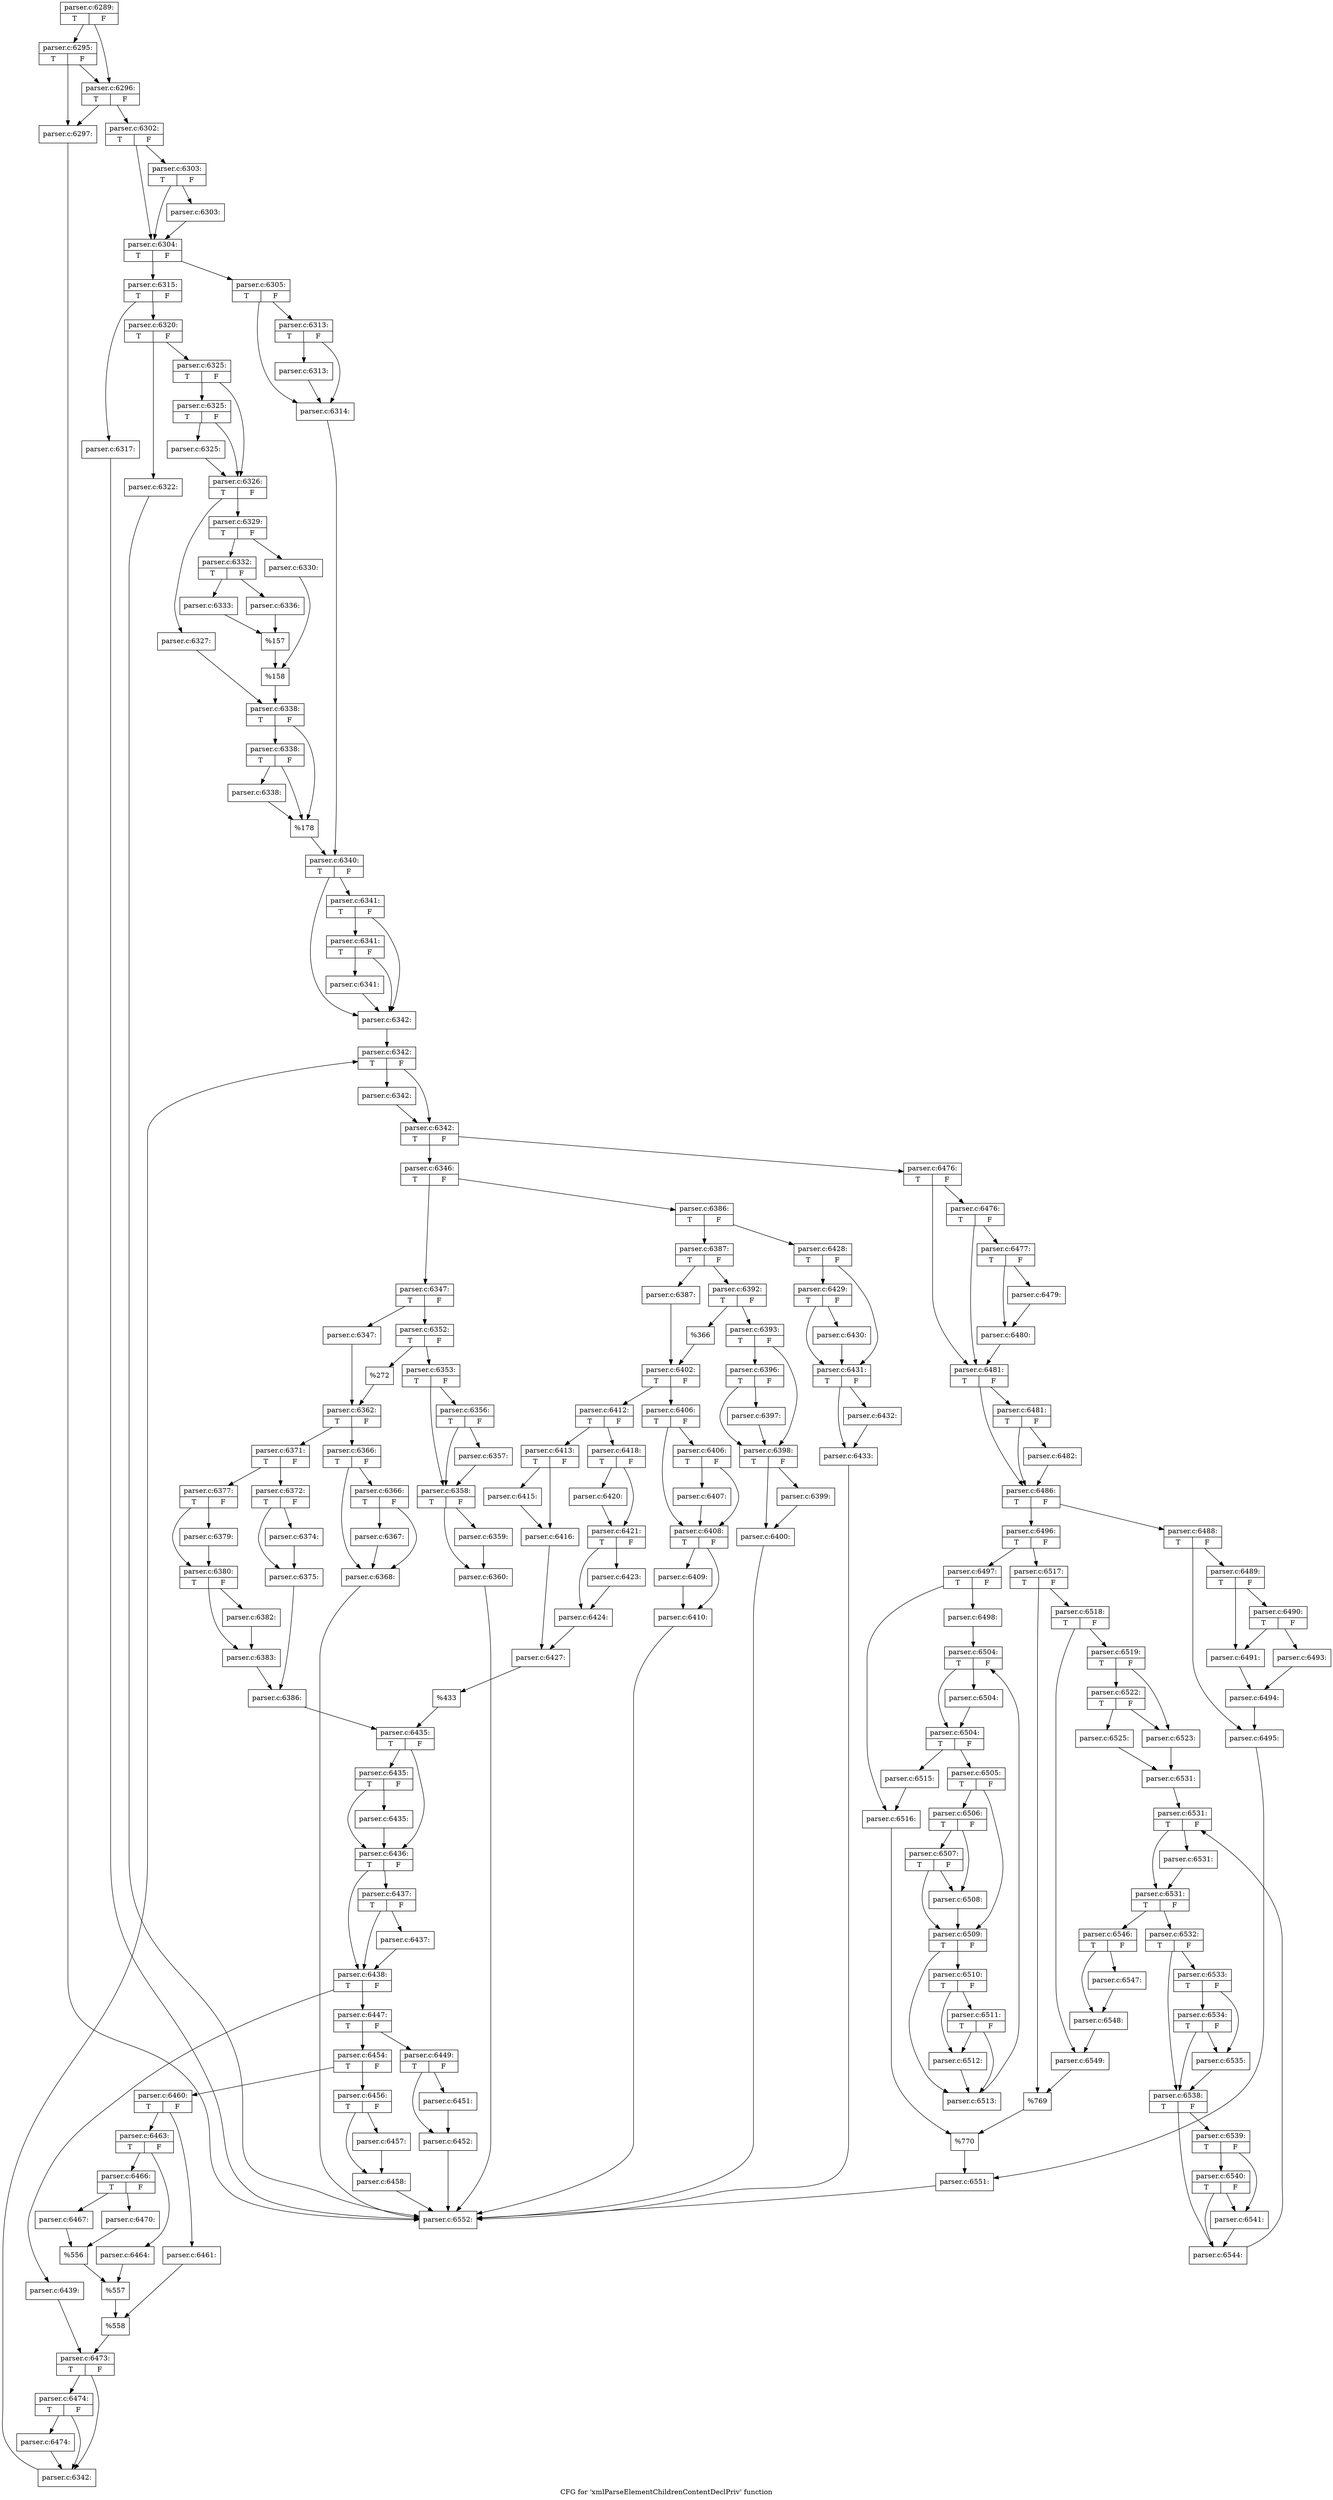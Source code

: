 digraph "CFG for 'xmlParseElementChildrenContentDeclPriv' function" {
	label="CFG for 'xmlParseElementChildrenContentDeclPriv' function";

	Node0x4b5bbc0 [shape=record,label="{parser.c:6289:|{<s0>T|<s1>F}}"];
	Node0x4b5bbc0 -> Node0x4b5d480;
	Node0x4b5bbc0 -> Node0x4b5d400;
	Node0x4b5d480 [shape=record,label="{parser.c:6295:|{<s0>T|<s1>F}}"];
	Node0x4b5d480 -> Node0x4b5d360;
	Node0x4b5d480 -> Node0x4b5d400;
	Node0x4b5d400 [shape=record,label="{parser.c:6296:|{<s0>T|<s1>F}}"];
	Node0x4b5d400 -> Node0x4b5d360;
	Node0x4b5d400 -> Node0x4b5d3b0;
	Node0x4b5d360 [shape=record,label="{parser.c:6297:}"];
	Node0x4b5d360 -> Node0x4b58d40;
	Node0x4b5d3b0 [shape=record,label="{parser.c:6302:|{<s0>T|<s1>F}}"];
	Node0x4b5d3b0 -> Node0x4b5e690;
	Node0x4b5d3b0 -> Node0x4b5e640;
	Node0x4b5e690 [shape=record,label="{parser.c:6303:|{<s0>T|<s1>F}}"];
	Node0x4b5e690 -> Node0x4b5e5f0;
	Node0x4b5e690 -> Node0x4b5e640;
	Node0x4b5e5f0 [shape=record,label="{parser.c:6303:}"];
	Node0x4b5e5f0 -> Node0x4b5e640;
	Node0x4b5e640 [shape=record,label="{parser.c:6304:|{<s0>T|<s1>F}}"];
	Node0x4b5e640 -> Node0x4b5f280;
	Node0x4b5e640 -> Node0x4b5f320;
	Node0x4b5f280 [shape=record,label="{parser.c:6305:|{<s0>T|<s1>F}}"];
	Node0x4b5f280 -> Node0x4b60890;
	Node0x4b5f280 -> Node0x4b60840;
	Node0x4b60890 [shape=record,label="{parser.c:6313:|{<s0>T|<s1>F}}"];
	Node0x4b60890 -> Node0x4b607f0;
	Node0x4b60890 -> Node0x4b60840;
	Node0x4b607f0 [shape=record,label="{parser.c:6313:}"];
	Node0x4b607f0 -> Node0x4b60840;
	Node0x4b60840 [shape=record,label="{parser.c:6314:}"];
	Node0x4b60840 -> Node0x4b5f2d0;
	Node0x4b5f320 [shape=record,label="{parser.c:6315:|{<s0>T|<s1>F}}"];
	Node0x4b5f320 -> Node0x4b617e0;
	Node0x4b5f320 -> Node0x4b61830;
	Node0x4b617e0 [shape=record,label="{parser.c:6317:}"];
	Node0x4b617e0 -> Node0x4b58d40;
	Node0x4b61830 [shape=record,label="{parser.c:6320:|{<s0>T|<s1>F}}"];
	Node0x4b61830 -> Node0x4b624e0;
	Node0x4b61830 -> Node0x4b62530;
	Node0x4b624e0 [shape=record,label="{parser.c:6322:}"];
	Node0x4b624e0 -> Node0x4b58d40;
	Node0x4b62530 [shape=record,label="{parser.c:6325:|{<s0>T|<s1>F}}"];
	Node0x4b62530 -> Node0x4b62c60;
	Node0x4b62530 -> Node0x4b62c10;
	Node0x4b62c60 [shape=record,label="{parser.c:6325:|{<s0>T|<s1>F}}"];
	Node0x4b62c60 -> Node0x4b62bc0;
	Node0x4b62c60 -> Node0x4b62c10;
	Node0x4b62bc0 [shape=record,label="{parser.c:6325:}"];
	Node0x4b62bc0 -> Node0x4b62c10;
	Node0x4b62c10 [shape=record,label="{parser.c:6326:|{<s0>T|<s1>F}}"];
	Node0x4b62c10 -> Node0x4b63850;
	Node0x4b62c10 -> Node0x4b638f0;
	Node0x4b63850 [shape=record,label="{parser.c:6327:}"];
	Node0x4b63850 -> Node0x4b638a0;
	Node0x4b638f0 [shape=record,label="{parser.c:6329:|{<s0>T|<s1>F}}"];
	Node0x4b638f0 -> Node0x4b642d0;
	Node0x4b638f0 -> Node0x4b64370;
	Node0x4b642d0 [shape=record,label="{parser.c:6330:}"];
	Node0x4b642d0 -> Node0x4b64320;
	Node0x4b64370 [shape=record,label="{parser.c:6332:|{<s0>T|<s1>F}}"];
	Node0x4b64370 -> Node0x4b64db0;
	Node0x4b64370 -> Node0x4b64e50;
	Node0x4b64db0 [shape=record,label="{parser.c:6333:}"];
	Node0x4b64db0 -> Node0x4b64e00;
	Node0x4b64e50 [shape=record,label="{parser.c:6336:}"];
	Node0x4b64e50 -> Node0x4b64e00;
	Node0x4b64e00 [shape=record,label="{%157}"];
	Node0x4b64e00 -> Node0x4b64320;
	Node0x4b64320 [shape=record,label="{%158}"];
	Node0x4b64320 -> Node0x4b638a0;
	Node0x4b638a0 [shape=record,label="{parser.c:6338:|{<s0>T|<s1>F}}"];
	Node0x4b638a0 -> Node0x4b65dc0;
	Node0x4b638a0 -> Node0x4b65d70;
	Node0x4b65dc0 [shape=record,label="{parser.c:6338:|{<s0>T|<s1>F}}"];
	Node0x4b65dc0 -> Node0x4b65d20;
	Node0x4b65dc0 -> Node0x4b65d70;
	Node0x4b65d20 [shape=record,label="{parser.c:6338:}"];
	Node0x4b65d20 -> Node0x4b65d70;
	Node0x4b65d70 [shape=record,label="{%178}"];
	Node0x4b65d70 -> Node0x4b5f2d0;
	Node0x4b5f2d0 [shape=record,label="{parser.c:6340:|{<s0>T|<s1>F}}"];
	Node0x4b5f2d0 -> Node0x4b66cb0;
	Node0x4b5f2d0 -> Node0x4b66be0;
	Node0x4b66cb0 [shape=record,label="{parser.c:6341:|{<s0>T|<s1>F}}"];
	Node0x4b66cb0 -> Node0x4b66c30;
	Node0x4b66cb0 -> Node0x4b66be0;
	Node0x4b66c30 [shape=record,label="{parser.c:6341:|{<s0>T|<s1>F}}"];
	Node0x4b66c30 -> Node0x4b66b90;
	Node0x4b66c30 -> Node0x4b66be0;
	Node0x4b66b90 [shape=record,label="{parser.c:6341:}"];
	Node0x4b66b90 -> Node0x4b66be0;
	Node0x4b66be0 [shape=record,label="{parser.c:6342:}"];
	Node0x4b66be0 -> Node0x4b67f10;
	Node0x4b67f10 [shape=record,label="{parser.c:6342:|{<s0>T|<s1>F}}"];
	Node0x4b67f10 -> Node0x4b68200;
	Node0x4b67f10 -> Node0x4b681b0;
	Node0x4b68200 [shape=record,label="{parser.c:6342:}"];
	Node0x4b68200 -> Node0x4b681b0;
	Node0x4b681b0 [shape=record,label="{parser.c:6342:|{<s0>T|<s1>F}}"];
	Node0x4b681b0 -> Node0x4b68a50;
	Node0x4b681b0 -> Node0x4b68130;
	Node0x4b68a50 [shape=record,label="{parser.c:6346:|{<s0>T|<s1>F}}"];
	Node0x4b68a50 -> Node0x4b68c40;
	Node0x4b68a50 -> Node0x4b68ce0;
	Node0x4b68c40 [shape=record,label="{parser.c:6347:|{<s0>T|<s1>F}}"];
	Node0x4b68c40 -> Node0x4b69300;
	Node0x4b68c40 -> Node0x4b693a0;
	Node0x4b69300 [shape=record,label="{parser.c:6347:}"];
	Node0x4b69300 -> Node0x4b69350;
	Node0x4b693a0 [shape=record,label="{parser.c:6352:|{<s0>T|<s1>F}}"];
	Node0x4b693a0 -> Node0x4b69ac0;
	Node0x4b693a0 -> Node0x4b69b10;
	Node0x4b69ac0 [shape=record,label="{parser.c:6353:|{<s0>T|<s1>F}}"];
	Node0x4b69ac0 -> Node0x4b6a730;
	Node0x4b69ac0 -> Node0x4b6a6e0;
	Node0x4b6a730 [shape=record,label="{parser.c:6356:|{<s0>T|<s1>F}}"];
	Node0x4b6a730 -> Node0x4b6a690;
	Node0x4b6a730 -> Node0x4b6a6e0;
	Node0x4b6a690 [shape=record,label="{parser.c:6357:}"];
	Node0x4b6a690 -> Node0x4b6a6e0;
	Node0x4b6a6e0 [shape=record,label="{parser.c:6358:|{<s0>T|<s1>F}}"];
	Node0x4b6a6e0 -> Node0x4b6b100;
	Node0x4b6a6e0 -> Node0x4b6b150;
	Node0x4b6b100 [shape=record,label="{parser.c:6359:}"];
	Node0x4b6b100 -> Node0x4b6b150;
	Node0x4b6b150 [shape=record,label="{parser.c:6360:}"];
	Node0x4b6b150 -> Node0x4b58d40;
	Node0x4b69b10 [shape=record,label="{%272}"];
	Node0x4b69b10 -> Node0x4b69350;
	Node0x4b69350 [shape=record,label="{parser.c:6362:|{<s0>T|<s1>F}}"];
	Node0x4b69350 -> Node0x4b6bf60;
	Node0x4b69350 -> Node0x4b6bfb0;
	Node0x4b6bf60 [shape=record,label="{parser.c:6366:|{<s0>T|<s1>F}}"];
	Node0x4b6bf60 -> Node0x4b6c410;
	Node0x4b6bf60 -> Node0x4b6c3c0;
	Node0x4b6c410 [shape=record,label="{parser.c:6366:|{<s0>T|<s1>F}}"];
	Node0x4b6c410 -> Node0x4b6c370;
	Node0x4b6c410 -> Node0x4b6c3c0;
	Node0x4b6c370 [shape=record,label="{parser.c:6367:}"];
	Node0x4b6c370 -> Node0x4b6c3c0;
	Node0x4b6c3c0 [shape=record,label="{parser.c:6368:}"];
	Node0x4b6c3c0 -> Node0x4b58d40;
	Node0x4b6bfb0 [shape=record,label="{parser.c:6371:|{<s0>T|<s1>F}}"];
	Node0x4b6bfb0 -> Node0x4b6d200;
	Node0x4b6bfb0 -> Node0x4b6d2a0;
	Node0x4b6d200 [shape=record,label="{parser.c:6372:|{<s0>T|<s1>F}}"];
	Node0x4b6d200 -> Node0x4b6d8a0;
	Node0x4b6d200 -> Node0x4b6d8f0;
	Node0x4b6d8a0 [shape=record,label="{parser.c:6374:}"];
	Node0x4b6d8a0 -> Node0x4b6d8f0;
	Node0x4b6d8f0 [shape=record,label="{parser.c:6375:}"];
	Node0x4b6d8f0 -> Node0x4b6d250;
	Node0x4b6d2a0 [shape=record,label="{parser.c:6377:|{<s0>T|<s1>F}}"];
	Node0x4b6d2a0 -> Node0x4b6e530;
	Node0x4b6d2a0 -> Node0x4b6e580;
	Node0x4b6e530 [shape=record,label="{parser.c:6379:}"];
	Node0x4b6e530 -> Node0x4b6e580;
	Node0x4b6e580 [shape=record,label="{parser.c:6380:|{<s0>T|<s1>F}}"];
	Node0x4b6e580 -> Node0x4b6ee40;
	Node0x4b6e580 -> Node0x4b6ee90;
	Node0x4b6ee40 [shape=record,label="{parser.c:6382:}"];
	Node0x4b6ee40 -> Node0x4b6ee90;
	Node0x4b6ee90 [shape=record,label="{parser.c:6383:}"];
	Node0x4b6ee90 -> Node0x4b6d250;
	Node0x4b6d250 [shape=record,label="{parser.c:6386:}"];
	Node0x4b6d250 -> Node0x4b68c90;
	Node0x4b68ce0 [shape=record,label="{parser.c:6386:|{<s0>T|<s1>F}}"];
	Node0x4b68ce0 -> Node0x4b6f8e0;
	Node0x4b68ce0 -> Node0x4b6f980;
	Node0x4b6f8e0 [shape=record,label="{parser.c:6387:|{<s0>T|<s1>F}}"];
	Node0x4b6f8e0 -> Node0x4b70000;
	Node0x4b6f8e0 -> Node0x4b700a0;
	Node0x4b70000 [shape=record,label="{parser.c:6387:}"];
	Node0x4b70000 -> Node0x4b70050;
	Node0x4b700a0 [shape=record,label="{parser.c:6392:|{<s0>T|<s1>F}}"];
	Node0x4b700a0 -> Node0x4b707c0;
	Node0x4b700a0 -> Node0x4b70810;
	Node0x4b707c0 [shape=record,label="{parser.c:6393:|{<s0>T|<s1>F}}"];
	Node0x4b707c0 -> Node0x4b71270;
	Node0x4b707c0 -> Node0x4b71220;
	Node0x4b71270 [shape=record,label="{parser.c:6396:|{<s0>T|<s1>F}}"];
	Node0x4b71270 -> Node0x4b711d0;
	Node0x4b71270 -> Node0x4b71220;
	Node0x4b711d0 [shape=record,label="{parser.c:6397:}"];
	Node0x4b711d0 -> Node0x4b71220;
	Node0x4b71220 [shape=record,label="{parser.c:6398:|{<s0>T|<s1>F}}"];
	Node0x4b71220 -> Node0x4b71bd0;
	Node0x4b71220 -> Node0x4b71c20;
	Node0x4b71bd0 [shape=record,label="{parser.c:6399:}"];
	Node0x4b71bd0 -> Node0x4b71c20;
	Node0x4b71c20 [shape=record,label="{parser.c:6400:}"];
	Node0x4b71c20 -> Node0x4b58d40;
	Node0x4b70810 [shape=record,label="{%366}"];
	Node0x4b70810 -> Node0x4b70050;
	Node0x4b70050 [shape=record,label="{parser.c:6402:|{<s0>T|<s1>F}}"];
	Node0x4b70050 -> Node0x4b72a30;
	Node0x4b70050 -> Node0x4b72a80;
	Node0x4b72a30 [shape=record,label="{parser.c:6406:|{<s0>T|<s1>F}}"];
	Node0x4b72a30 -> Node0x4b72ee0;
	Node0x4b72a30 -> Node0x4b72e90;
	Node0x4b72ee0 [shape=record,label="{parser.c:6406:|{<s0>T|<s1>F}}"];
	Node0x4b72ee0 -> Node0x4b72e40;
	Node0x4b72ee0 -> Node0x4b72e90;
	Node0x4b72e40 [shape=record,label="{parser.c:6407:}"];
	Node0x4b72e40 -> Node0x4b72e90;
	Node0x4b72e90 [shape=record,label="{parser.c:6408:|{<s0>T|<s1>F}}"];
	Node0x4b72e90 -> Node0x4b737e0;
	Node0x4b72e90 -> Node0x4b73830;
	Node0x4b737e0 [shape=record,label="{parser.c:6409:}"];
	Node0x4b737e0 -> Node0x4b73830;
	Node0x4b73830 [shape=record,label="{parser.c:6410:}"];
	Node0x4b73830 -> Node0x4b58d40;
	Node0x4b72a80 [shape=record,label="{parser.c:6412:|{<s0>T|<s1>F}}"];
	Node0x4b72a80 -> Node0x4b740a0;
	Node0x4b72a80 -> Node0x4b74140;
	Node0x4b740a0 [shape=record,label="{parser.c:6413:|{<s0>T|<s1>F}}"];
	Node0x4b740a0 -> Node0x4b74740;
	Node0x4b740a0 -> Node0x4b74790;
	Node0x4b74740 [shape=record,label="{parser.c:6415:}"];
	Node0x4b74740 -> Node0x4b74790;
	Node0x4b74790 [shape=record,label="{parser.c:6416:}"];
	Node0x4b74790 -> Node0x4b740f0;
	Node0x4b74140 [shape=record,label="{parser.c:6418:|{<s0>T|<s1>F}}"];
	Node0x4b74140 -> Node0x4b753d0;
	Node0x4b74140 -> Node0x4b75420;
	Node0x4b753d0 [shape=record,label="{parser.c:6420:}"];
	Node0x4b753d0 -> Node0x4b75420;
	Node0x4b75420 [shape=record,label="{parser.c:6421:|{<s0>T|<s1>F}}"];
	Node0x4b75420 -> Node0x4b75ce0;
	Node0x4b75420 -> Node0x4b75d30;
	Node0x4b75ce0 [shape=record,label="{parser.c:6423:}"];
	Node0x4b75ce0 -> Node0x4b75d30;
	Node0x4b75d30 [shape=record,label="{parser.c:6424:}"];
	Node0x4b75d30 -> Node0x4b740f0;
	Node0x4b740f0 [shape=record,label="{parser.c:6427:}"];
	Node0x4b740f0 -> Node0x4b6f930;
	Node0x4b6f980 [shape=record,label="{parser.c:6428:|{<s0>T|<s1>F}}"];
	Node0x4b6f980 -> Node0x4b76a70;
	Node0x4b6f980 -> Node0x4b76a20;
	Node0x4b76a70 [shape=record,label="{parser.c:6429:|{<s0>T|<s1>F}}"];
	Node0x4b76a70 -> Node0x4b769d0;
	Node0x4b76a70 -> Node0x4b76a20;
	Node0x4b769d0 [shape=record,label="{parser.c:6430:}"];
	Node0x4b769d0 -> Node0x4b76a20;
	Node0x4b76a20 [shape=record,label="{parser.c:6431:|{<s0>T|<s1>F}}"];
	Node0x4b76a20 -> Node0x4b773d0;
	Node0x4b76a20 -> Node0x4b77420;
	Node0x4b773d0 [shape=record,label="{parser.c:6432:}"];
	Node0x4b773d0 -> Node0x4b77420;
	Node0x4b77420 [shape=record,label="{parser.c:6433:}"];
	Node0x4b77420 -> Node0x4b58d40;
	Node0x4b6f930 [shape=record,label="{%433}"];
	Node0x4b6f930 -> Node0x4b68c90;
	Node0x4b68c90 [shape=record,label="{parser.c:6435:|{<s0>T|<s1>F}}"];
	Node0x4b68c90 -> Node0x4b77d90;
	Node0x4b68c90 -> Node0x4b77d40;
	Node0x4b77d90 [shape=record,label="{parser.c:6435:|{<s0>T|<s1>F}}"];
	Node0x4b77d90 -> Node0x4b77cf0;
	Node0x4b77d90 -> Node0x4b77d40;
	Node0x4b77cf0 [shape=record,label="{parser.c:6435:}"];
	Node0x4b77cf0 -> Node0x4b77d40;
	Node0x4b77d40 [shape=record,label="{parser.c:6436:|{<s0>T|<s1>F}}"];
	Node0x4b77d40 -> Node0x4b78b10;
	Node0x4b77d40 -> Node0x4b78ac0;
	Node0x4b78b10 [shape=record,label="{parser.c:6437:|{<s0>T|<s1>F}}"];
	Node0x4b78b10 -> Node0x4b78a70;
	Node0x4b78b10 -> Node0x4b78ac0;
	Node0x4b78a70 [shape=record,label="{parser.c:6437:}"];
	Node0x4b78a70 -> Node0x4b78ac0;
	Node0x4b78ac0 [shape=record,label="{parser.c:6438:|{<s0>T|<s1>F}}"];
	Node0x4b78ac0 -> Node0x4b79700;
	Node0x4b78ac0 -> Node0x4b797a0;
	Node0x4b79700 [shape=record,label="{parser.c:6439:}"];
	Node0x4b79700 -> Node0x4b79750;
	Node0x4b797a0 [shape=record,label="{parser.c:6447:|{<s0>T|<s1>F}}"];
	Node0x4b797a0 -> Node0x4b7aeb0;
	Node0x4b797a0 -> Node0x4b7af00;
	Node0x4b7aeb0 [shape=record,label="{parser.c:6449:|{<s0>T|<s1>F}}"];
	Node0x4b7aeb0 -> Node0x4b7b4b0;
	Node0x4b7aeb0 -> Node0x4b7b500;
	Node0x4b7b4b0 [shape=record,label="{parser.c:6451:}"];
	Node0x4b7b4b0 -> Node0x4b7b500;
	Node0x4b7b500 [shape=record,label="{parser.c:6452:}"];
	Node0x4b7b500 -> Node0x4b58d40;
	Node0x4b7af00 [shape=record,label="{parser.c:6454:|{<s0>T|<s1>F}}"];
	Node0x4b7af00 -> Node0x4b7c1c0;
	Node0x4b7af00 -> Node0x4b7c210;
	Node0x4b7c1c0 [shape=record,label="{parser.c:6456:|{<s0>T|<s1>F}}"];
	Node0x4b7c1c0 -> Node0x4b7c5d0;
	Node0x4b7c1c0 -> Node0x4b7c620;
	Node0x4b7c5d0 [shape=record,label="{parser.c:6457:}"];
	Node0x4b7c5d0 -> Node0x4b7c620;
	Node0x4b7c620 [shape=record,label="{parser.c:6458:}"];
	Node0x4b7c620 -> Node0x4b58d40;
	Node0x4b7c210 [shape=record,label="{parser.c:6460:|{<s0>T|<s1>F}}"];
	Node0x4b7c210 -> Node0x4b7ce30;
	Node0x4b7c210 -> Node0x4b7ced0;
	Node0x4b7ce30 [shape=record,label="{parser.c:6461:}"];
	Node0x4b7ce30 -> Node0x4b7ce80;
	Node0x4b7ced0 [shape=record,label="{parser.c:6463:|{<s0>T|<s1>F}}"];
	Node0x4b7ced0 -> Node0x4b7d910;
	Node0x4b7ced0 -> Node0x4b7d9b0;
	Node0x4b7d910 [shape=record,label="{parser.c:6464:}"];
	Node0x4b7d910 -> Node0x4b7d960;
	Node0x4b7d9b0 [shape=record,label="{parser.c:6466:|{<s0>T|<s1>F}}"];
	Node0x4b7d9b0 -> Node0x4b7e3f0;
	Node0x4b7d9b0 -> Node0x4b7e490;
	Node0x4b7e3f0 [shape=record,label="{parser.c:6467:}"];
	Node0x4b7e3f0 -> Node0x4b7e440;
	Node0x4b7e490 [shape=record,label="{parser.c:6470:}"];
	Node0x4b7e490 -> Node0x4b7e440;
	Node0x4b7e440 [shape=record,label="{%556}"];
	Node0x4b7e440 -> Node0x4b7d960;
	Node0x4b7d960 [shape=record,label="{%557}"];
	Node0x4b7d960 -> Node0x4b7ce80;
	Node0x4b7ce80 [shape=record,label="{%558}"];
	Node0x4b7ce80 -> Node0x4b79750;
	Node0x4b79750 [shape=record,label="{parser.c:6473:|{<s0>T|<s1>F}}"];
	Node0x4b79750 -> Node0x4b7f610;
	Node0x4b79750 -> Node0x4b7f5c0;
	Node0x4b7f610 [shape=record,label="{parser.c:6474:|{<s0>T|<s1>F}}"];
	Node0x4b7f610 -> Node0x4b7f570;
	Node0x4b7f610 -> Node0x4b7f5c0;
	Node0x4b7f570 [shape=record,label="{parser.c:6474:}"];
	Node0x4b7f570 -> Node0x4b7f5c0;
	Node0x4b7f5c0 [shape=record,label="{parser.c:6342:}"];
	Node0x4b7f5c0 -> Node0x4b67f10;
	Node0x4b68130 [shape=record,label="{parser.c:6476:|{<s0>T|<s1>F}}"];
	Node0x4b68130 -> Node0x4b80330;
	Node0x4b68130 -> Node0x4b802e0;
	Node0x4b80330 [shape=record,label="{parser.c:6476:|{<s0>T|<s1>F}}"];
	Node0x4b80330 -> Node0x4b80290;
	Node0x4b80330 -> Node0x4b802e0;
	Node0x4b80290 [shape=record,label="{parser.c:6477:|{<s0>T|<s1>F}}"];
	Node0x4b80290 -> Node0x4b80b60;
	Node0x4b80290 -> Node0x4b80bb0;
	Node0x4b80b60 [shape=record,label="{parser.c:6479:}"];
	Node0x4b80b60 -> Node0x4b80bb0;
	Node0x4b80bb0 [shape=record,label="{parser.c:6480:}"];
	Node0x4b80bb0 -> Node0x4b802e0;
	Node0x4b802e0 [shape=record,label="{parser.c:6481:|{<s0>T|<s1>F}}"];
	Node0x4b802e0 -> Node0x4b81390;
	Node0x4b802e0 -> Node0x4b81340;
	Node0x4b81390 [shape=record,label="{parser.c:6481:|{<s0>T|<s1>F}}"];
	Node0x4b81390 -> Node0x4b812f0;
	Node0x4b81390 -> Node0x4b81340;
	Node0x4b812f0 [shape=record,label="{parser.c:6482:}"];
	Node0x4b812f0 -> Node0x4b81340;
	Node0x4b81340 [shape=record,label="{parser.c:6486:|{<s0>T|<s1>F}}"];
	Node0x4b81340 -> Node0x4b82190;
	Node0x4b81340 -> Node0x4b82230;
	Node0x4b82190 [shape=record,label="{parser.c:6488:|{<s0>T|<s1>F}}"];
	Node0x4b82190 -> Node0x4b828b0;
	Node0x4b82190 -> Node0x4b82900;
	Node0x4b828b0 [shape=record,label="{parser.c:6489:|{<s0>T|<s1>F}}"];
	Node0x4b828b0 -> Node0x4b82c60;
	Node0x4b828b0 -> Node0x4b82d50;
	Node0x4b82d50 [shape=record,label="{parser.c:6490:|{<s0>T|<s1>F}}"];
	Node0x4b82d50 -> Node0x4b82c60;
	Node0x4b82d50 -> Node0x4b82d00;
	Node0x4b82c60 [shape=record,label="{parser.c:6491:}"];
	Node0x4b82c60 -> Node0x4b82cb0;
	Node0x4b82d00 [shape=record,label="{parser.c:6493:}"];
	Node0x4b82d00 -> Node0x4b82cb0;
	Node0x4b82cb0 [shape=record,label="{parser.c:6494:}"];
	Node0x4b82cb0 -> Node0x4b82900;
	Node0x4b82900 [shape=record,label="{parser.c:6495:}"];
	Node0x4b82900 -> Node0x4b821e0;
	Node0x4b82230 [shape=record,label="{parser.c:6496:|{<s0>T|<s1>F}}"];
	Node0x4b82230 -> Node0x4b83ce0;
	Node0x4b82230 -> Node0x4b83d80;
	Node0x4b83ce0 [shape=record,label="{parser.c:6497:|{<s0>T|<s1>F}}"];
	Node0x4b83ce0 -> Node0x4b84400;
	Node0x4b83ce0 -> Node0x4b84450;
	Node0x4b84400 [shape=record,label="{parser.c:6498:}"];
	Node0x4b84400 -> Node0x4b84a90;
	Node0x4b84a90 [shape=record,label="{parser.c:6504:|{<s0>T|<s1>F}}"];
	Node0x4b84a90 -> Node0x4b84d80;
	Node0x4b84a90 -> Node0x4b84d30;
	Node0x4b84d80 [shape=record,label="{parser.c:6504:}"];
	Node0x4b84d80 -> Node0x4b84d30;
	Node0x4b84d30 [shape=record,label="{parser.c:6504:|{<s0>T|<s1>F}}"];
	Node0x4b84d30 -> Node0x4b852e0;
	Node0x4b84d30 -> Node0x4b84cb0;
	Node0x4b852e0 [shape=record,label="{parser.c:6505:|{<s0>T|<s1>F}}"];
	Node0x4b852e0 -> Node0x4b85570;
	Node0x4b852e0 -> Node0x4b85520;
	Node0x4b85570 [shape=record,label="{parser.c:6506:|{<s0>T|<s1>F}}"];
	Node0x4b85570 -> Node0x4b854d0;
	Node0x4b85570 -> Node0x4b859c0;
	Node0x4b859c0 [shape=record,label="{parser.c:6507:|{<s0>T|<s1>F}}"];
	Node0x4b859c0 -> Node0x4b854d0;
	Node0x4b859c0 -> Node0x4b85520;
	Node0x4b854d0 [shape=record,label="{parser.c:6508:}"];
	Node0x4b854d0 -> Node0x4b85520;
	Node0x4b85520 [shape=record,label="{parser.c:6509:|{<s0>T|<s1>F}}"];
	Node0x4b85520 -> Node0x4b867e0;
	Node0x4b85520 -> Node0x4b86790;
	Node0x4b867e0 [shape=record,label="{parser.c:6510:|{<s0>T|<s1>F}}"];
	Node0x4b867e0 -> Node0x4b86740;
	Node0x4b867e0 -> Node0x4b86c20;
	Node0x4b86c20 [shape=record,label="{parser.c:6511:|{<s0>T|<s1>F}}"];
	Node0x4b86c20 -> Node0x4b86740;
	Node0x4b86c20 -> Node0x4b86790;
	Node0x4b86740 [shape=record,label="{parser.c:6512:}"];
	Node0x4b86740 -> Node0x4b86790;
	Node0x4b86790 [shape=record,label="{parser.c:6513:}"];
	Node0x4b86790 -> Node0x4b84a90;
	Node0x4b84cb0 [shape=record,label="{parser.c:6515:}"];
	Node0x4b84cb0 -> Node0x4b84450;
	Node0x4b84450 [shape=record,label="{parser.c:6516:}"];
	Node0x4b84450 -> Node0x4b83d30;
	Node0x4b83d80 [shape=record,label="{parser.c:6517:|{<s0>T|<s1>F}}"];
	Node0x4b83d80 -> Node0x4b87fa0;
	Node0x4b83d80 -> Node0x4b87ff0;
	Node0x4b87fa0 [shape=record,label="{parser.c:6518:|{<s0>T|<s1>F}}"];
	Node0x4b87fa0 -> Node0x4b88670;
	Node0x4b87fa0 -> Node0x4b886c0;
	Node0x4b88670 [shape=record,label="{parser.c:6519:|{<s0>T|<s1>F}}"];
	Node0x4b88670 -> Node0x4b88d30;
	Node0x4b88670 -> Node0x4b88e20;
	Node0x4b88e20 [shape=record,label="{parser.c:6522:|{<s0>T|<s1>F}}"];
	Node0x4b88e20 -> Node0x4b88d30;
	Node0x4b88e20 -> Node0x4b88dd0;
	Node0x4b88d30 [shape=record,label="{parser.c:6523:}"];
	Node0x4b88d30 -> Node0x4b88d80;
	Node0x4b88dd0 [shape=record,label="{parser.c:6525:}"];
	Node0x4b88dd0 -> Node0x4b88d80;
	Node0x4b88d80 [shape=record,label="{parser.c:6531:}"];
	Node0x4b88d80 -> Node0x4b89a70;
	Node0x4b89a70 [shape=record,label="{parser.c:6531:|{<s0>T|<s1>F}}"];
	Node0x4b89a70 -> Node0x4b89d60;
	Node0x4b89a70 -> Node0x4b89d10;
	Node0x4b89d60 [shape=record,label="{parser.c:6531:}"];
	Node0x4b89d60 -> Node0x4b89d10;
	Node0x4b89d10 [shape=record,label="{parser.c:6531:|{<s0>T|<s1>F}}"];
	Node0x4b89d10 -> Node0x4b8a360;
	Node0x4b89d10 -> Node0x4b89c90;
	Node0x4b8a360 [shape=record,label="{parser.c:6532:|{<s0>T|<s1>F}}"];
	Node0x4b8a360 -> Node0x4b8a5f0;
	Node0x4b8a360 -> Node0x4b8a5a0;
	Node0x4b8a5f0 [shape=record,label="{parser.c:6533:|{<s0>T|<s1>F}}"];
	Node0x4b8a5f0 -> Node0x4b8a550;
	Node0x4b8a5f0 -> Node0x4b8a9d0;
	Node0x4b8a9d0 [shape=record,label="{parser.c:6534:|{<s0>T|<s1>F}}"];
	Node0x4b8a9d0 -> Node0x4b8a550;
	Node0x4b8a9d0 -> Node0x4b8a5a0;
	Node0x4b8a550 [shape=record,label="{parser.c:6535:}"];
	Node0x4b8a550 -> Node0x4b8a5a0;
	Node0x4b8a5a0 [shape=record,label="{parser.c:6538:|{<s0>T|<s1>F}}"];
	Node0x4b8a5a0 -> Node0x4b8b9d0;
	Node0x4b8a5a0 -> Node0x4b8b980;
	Node0x4b8b9d0 [shape=record,label="{parser.c:6539:|{<s0>T|<s1>F}}"];
	Node0x4b8b9d0 -> Node0x4b8b930;
	Node0x4b8b9d0 -> Node0x4b8be10;
	Node0x4b8be10 [shape=record,label="{parser.c:6540:|{<s0>T|<s1>F}}"];
	Node0x4b8be10 -> Node0x4b8b930;
	Node0x4b8be10 -> Node0x4b8b980;
	Node0x4b8b930 [shape=record,label="{parser.c:6541:}"];
	Node0x4b8b930 -> Node0x4b8b980;
	Node0x4b8b980 [shape=record,label="{parser.c:6544:}"];
	Node0x4b8b980 -> Node0x4b89a70;
	Node0x4b89c90 [shape=record,label="{parser.c:6546:|{<s0>T|<s1>F}}"];
	Node0x4b89c90 -> Node0x4b8d0a0;
	Node0x4b89c90 -> Node0x4b8d0f0;
	Node0x4b8d0a0 [shape=record,label="{parser.c:6547:}"];
	Node0x4b8d0a0 -> Node0x4b8d0f0;
	Node0x4b8d0f0 [shape=record,label="{parser.c:6548:}"];
	Node0x4b8d0f0 -> Node0x4b886c0;
	Node0x4b886c0 [shape=record,label="{parser.c:6549:}"];
	Node0x4b886c0 -> Node0x4b87ff0;
	Node0x4b87ff0 [shape=record,label="{%769}"];
	Node0x4b87ff0 -> Node0x4b83d30;
	Node0x4b83d30 [shape=record,label="{%770}"];
	Node0x4b83d30 -> Node0x4b821e0;
	Node0x4b821e0 [shape=record,label="{parser.c:6551:}"];
	Node0x4b821e0 -> Node0x4b58d40;
	Node0x4b58d40 [shape=record,label="{parser.c:6552:}"];
}
